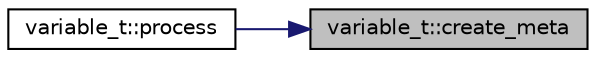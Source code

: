 digraph "variable_t::create_meta"
{
 // INTERACTIVE_SVG=YES
 // LATEX_PDF_SIZE
  edge [fontname="Helvetica",fontsize="10",labelfontname="Helvetica",labelfontsize="10"];
  node [fontname="Helvetica",fontsize="10",shape=record];
  rankdir="RL";
  Node1 [label="variable_t::create_meta",height=0.2,width=0.4,color="black", fillcolor="grey75", style="filled", fontcolor="black",tooltip=" "];
  Node1 -> Node2 [dir="back",color="midnightblue",fontsize="10",style="solid",fontname="Helvetica"];
  Node2 [label="variable_t::process",height=0.2,width=0.4,color="black", fillcolor="white", style="filled",URL="$structvariable__t.html#abb328168f0e26f52e6d164f6e6aed831",tooltip=" "];
}

